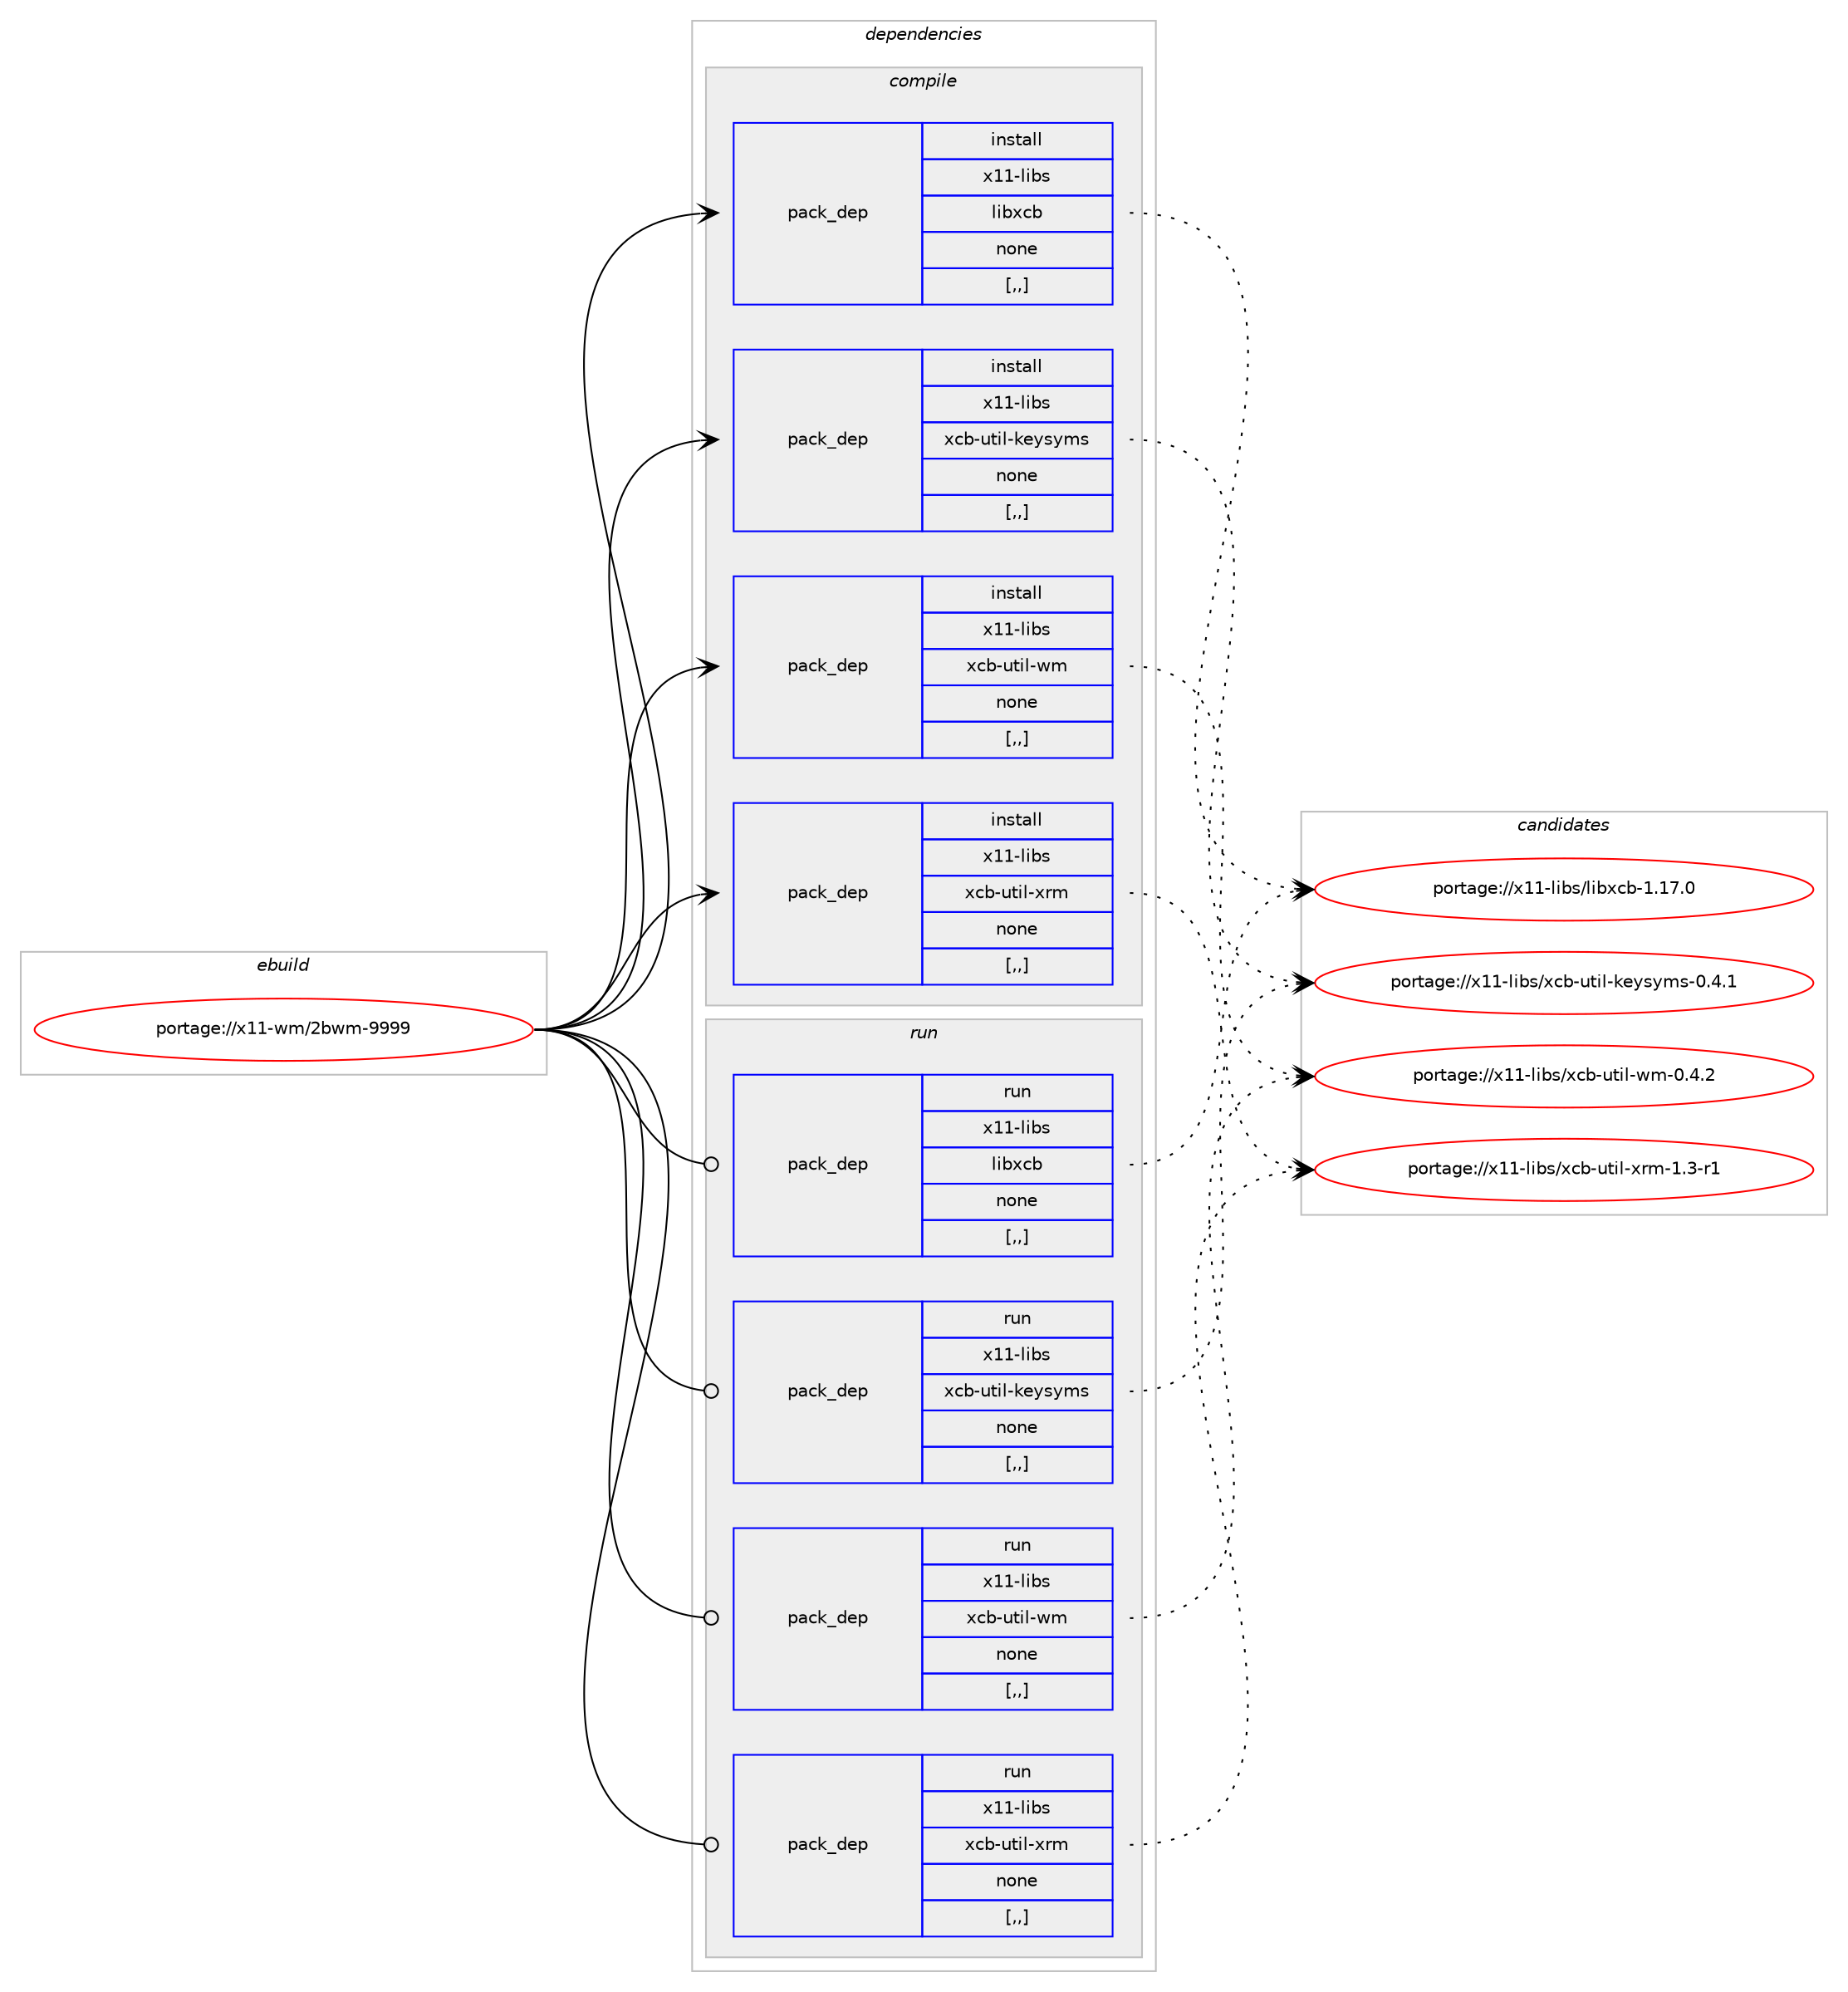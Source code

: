 digraph prolog {

# *************
# Graph options
# *************

newrank=true;
concentrate=true;
compound=true;
graph [rankdir=LR,fontname=Helvetica,fontsize=10,ranksep=1.5];#, ranksep=2.5, nodesep=0.2];
edge  [arrowhead=vee];
node  [fontname=Helvetica,fontsize=10];

# **********
# The ebuild
# **********

subgraph cluster_leftcol {
color=gray;
label=<<i>ebuild</i>>;
id [label="portage://x11-wm/2bwm-9999", color=red, width=4, href="../x11-wm/2bwm-9999.svg"];
}

# ****************
# The dependencies
# ****************

subgraph cluster_midcol {
color=gray;
label=<<i>dependencies</i>>;
subgraph cluster_compile {
fillcolor="#eeeeee";
style=filled;
label=<<i>compile</i>>;
subgraph pack341470 {
dependency468170 [label=<<TABLE BORDER="0" CELLBORDER="1" CELLSPACING="0" CELLPADDING="4" WIDTH="220"><TR><TD ROWSPAN="6" CELLPADDING="30">pack_dep</TD></TR><TR><TD WIDTH="110">install</TD></TR><TR><TD>x11-libs</TD></TR><TR><TD>libxcb</TD></TR><TR><TD>none</TD></TR><TR><TD>[,,]</TD></TR></TABLE>>, shape=none, color=blue];
}
id:e -> dependency468170:w [weight=20,style="solid",arrowhead="vee"];
subgraph pack341471 {
dependency468171 [label=<<TABLE BORDER="0" CELLBORDER="1" CELLSPACING="0" CELLPADDING="4" WIDTH="220"><TR><TD ROWSPAN="6" CELLPADDING="30">pack_dep</TD></TR><TR><TD WIDTH="110">install</TD></TR><TR><TD>x11-libs</TD></TR><TR><TD>xcb-util-keysyms</TD></TR><TR><TD>none</TD></TR><TR><TD>[,,]</TD></TR></TABLE>>, shape=none, color=blue];
}
id:e -> dependency468171:w [weight=20,style="solid",arrowhead="vee"];
subgraph pack341472 {
dependency468172 [label=<<TABLE BORDER="0" CELLBORDER="1" CELLSPACING="0" CELLPADDING="4" WIDTH="220"><TR><TD ROWSPAN="6" CELLPADDING="30">pack_dep</TD></TR><TR><TD WIDTH="110">install</TD></TR><TR><TD>x11-libs</TD></TR><TR><TD>xcb-util-wm</TD></TR><TR><TD>none</TD></TR><TR><TD>[,,]</TD></TR></TABLE>>, shape=none, color=blue];
}
id:e -> dependency468172:w [weight=20,style="solid",arrowhead="vee"];
subgraph pack341473 {
dependency468173 [label=<<TABLE BORDER="0" CELLBORDER="1" CELLSPACING="0" CELLPADDING="4" WIDTH="220"><TR><TD ROWSPAN="6" CELLPADDING="30">pack_dep</TD></TR><TR><TD WIDTH="110">install</TD></TR><TR><TD>x11-libs</TD></TR><TR><TD>xcb-util-xrm</TD></TR><TR><TD>none</TD></TR><TR><TD>[,,]</TD></TR></TABLE>>, shape=none, color=blue];
}
id:e -> dependency468173:w [weight=20,style="solid",arrowhead="vee"];
}
subgraph cluster_compileandrun {
fillcolor="#eeeeee";
style=filled;
label=<<i>compile and run</i>>;
}
subgraph cluster_run {
fillcolor="#eeeeee";
style=filled;
label=<<i>run</i>>;
subgraph pack341474 {
dependency468174 [label=<<TABLE BORDER="0" CELLBORDER="1" CELLSPACING="0" CELLPADDING="4" WIDTH="220"><TR><TD ROWSPAN="6" CELLPADDING="30">pack_dep</TD></TR><TR><TD WIDTH="110">run</TD></TR><TR><TD>x11-libs</TD></TR><TR><TD>libxcb</TD></TR><TR><TD>none</TD></TR><TR><TD>[,,]</TD></TR></TABLE>>, shape=none, color=blue];
}
id:e -> dependency468174:w [weight=20,style="solid",arrowhead="odot"];
subgraph pack341475 {
dependency468175 [label=<<TABLE BORDER="0" CELLBORDER="1" CELLSPACING="0" CELLPADDING="4" WIDTH="220"><TR><TD ROWSPAN="6" CELLPADDING="30">pack_dep</TD></TR><TR><TD WIDTH="110">run</TD></TR><TR><TD>x11-libs</TD></TR><TR><TD>xcb-util-keysyms</TD></TR><TR><TD>none</TD></TR><TR><TD>[,,]</TD></TR></TABLE>>, shape=none, color=blue];
}
id:e -> dependency468175:w [weight=20,style="solid",arrowhead="odot"];
subgraph pack341476 {
dependency468176 [label=<<TABLE BORDER="0" CELLBORDER="1" CELLSPACING="0" CELLPADDING="4" WIDTH="220"><TR><TD ROWSPAN="6" CELLPADDING="30">pack_dep</TD></TR><TR><TD WIDTH="110">run</TD></TR><TR><TD>x11-libs</TD></TR><TR><TD>xcb-util-wm</TD></TR><TR><TD>none</TD></TR><TR><TD>[,,]</TD></TR></TABLE>>, shape=none, color=blue];
}
id:e -> dependency468176:w [weight=20,style="solid",arrowhead="odot"];
subgraph pack341477 {
dependency468177 [label=<<TABLE BORDER="0" CELLBORDER="1" CELLSPACING="0" CELLPADDING="4" WIDTH="220"><TR><TD ROWSPAN="6" CELLPADDING="30">pack_dep</TD></TR><TR><TD WIDTH="110">run</TD></TR><TR><TD>x11-libs</TD></TR><TR><TD>xcb-util-xrm</TD></TR><TR><TD>none</TD></TR><TR><TD>[,,]</TD></TR></TABLE>>, shape=none, color=blue];
}
id:e -> dependency468177:w [weight=20,style="solid",arrowhead="odot"];
}
}

# **************
# The candidates
# **************

subgraph cluster_choices {
rank=same;
color=gray;
label=<<i>candidates</i>>;

subgraph choice341470 {
color=black;
nodesep=1;
choice120494945108105981154710810598120999845494649554648 [label="portage://x11-libs/libxcb-1.17.0", color=red, width=4,href="../x11-libs/libxcb-1.17.0.svg"];
dependency468170:e -> choice120494945108105981154710810598120999845494649554648:w [style=dotted,weight="100"];
}
subgraph choice341471 {
color=black;
nodesep=1;
choice120494945108105981154712099984511711610510845107101121115121109115454846524649 [label="portage://x11-libs/xcb-util-keysyms-0.4.1", color=red, width=4,href="../x11-libs/xcb-util-keysyms-0.4.1.svg"];
dependency468171:e -> choice120494945108105981154712099984511711610510845107101121115121109115454846524649:w [style=dotted,weight="100"];
}
subgraph choice341472 {
color=black;
nodesep=1;
choice120494945108105981154712099984511711610510845119109454846524650 [label="portage://x11-libs/xcb-util-wm-0.4.2", color=red, width=4,href="../x11-libs/xcb-util-wm-0.4.2.svg"];
dependency468172:e -> choice120494945108105981154712099984511711610510845119109454846524650:w [style=dotted,weight="100"];
}
subgraph choice341473 {
color=black;
nodesep=1;
choice120494945108105981154712099984511711610510845120114109454946514511449 [label="portage://x11-libs/xcb-util-xrm-1.3-r1", color=red, width=4,href="../x11-libs/xcb-util-xrm-1.3-r1.svg"];
dependency468173:e -> choice120494945108105981154712099984511711610510845120114109454946514511449:w [style=dotted,weight="100"];
}
subgraph choice341474 {
color=black;
nodesep=1;
choice120494945108105981154710810598120999845494649554648 [label="portage://x11-libs/libxcb-1.17.0", color=red, width=4,href="../x11-libs/libxcb-1.17.0.svg"];
dependency468174:e -> choice120494945108105981154710810598120999845494649554648:w [style=dotted,weight="100"];
}
subgraph choice341475 {
color=black;
nodesep=1;
choice120494945108105981154712099984511711610510845107101121115121109115454846524649 [label="portage://x11-libs/xcb-util-keysyms-0.4.1", color=red, width=4,href="../x11-libs/xcb-util-keysyms-0.4.1.svg"];
dependency468175:e -> choice120494945108105981154712099984511711610510845107101121115121109115454846524649:w [style=dotted,weight="100"];
}
subgraph choice341476 {
color=black;
nodesep=1;
choice120494945108105981154712099984511711610510845119109454846524650 [label="portage://x11-libs/xcb-util-wm-0.4.2", color=red, width=4,href="../x11-libs/xcb-util-wm-0.4.2.svg"];
dependency468176:e -> choice120494945108105981154712099984511711610510845119109454846524650:w [style=dotted,weight="100"];
}
subgraph choice341477 {
color=black;
nodesep=1;
choice120494945108105981154712099984511711610510845120114109454946514511449 [label="portage://x11-libs/xcb-util-xrm-1.3-r1", color=red, width=4,href="../x11-libs/xcb-util-xrm-1.3-r1.svg"];
dependency468177:e -> choice120494945108105981154712099984511711610510845120114109454946514511449:w [style=dotted,weight="100"];
}
}

}
